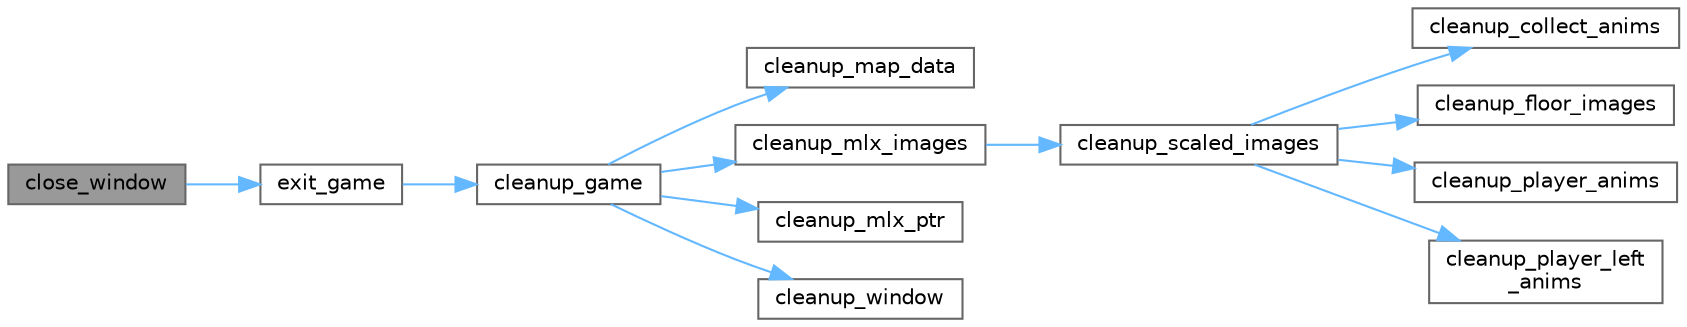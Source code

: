 digraph "close_window"
{
 // INTERACTIVE_SVG=YES
 // LATEX_PDF_SIZE
  bgcolor="transparent";
  edge [fontname=Helvetica,fontsize=10,labelfontname=Helvetica,labelfontsize=10];
  node [fontname=Helvetica,fontsize=10,shape=box,height=0.2,width=0.4];
  rankdir="LR";
  Node1 [id="Node000001",label="close_window",height=0.2,width=0.4,color="gray40", fillcolor="grey60", style="filled", fontcolor="black",tooltip=" "];
  Node1 -> Node2 [id="edge1_Node000001_Node000002",color="steelblue1",style="solid",tooltip=" "];
  Node2 [id="Node000002",label="exit_game",height=0.2,width=0.4,color="grey40", fillcolor="white", style="filled",URL="$main_8c.html#a11ca5d43d15c9c5efab34595354e649d",tooltip=" "];
  Node2 -> Node3 [id="edge2_Node000002_Node000003",color="steelblue1",style="solid",tooltip=" "];
  Node3 [id="Node000003",label="cleanup_game",height=0.2,width=0.4,color="grey40", fillcolor="white", style="filled",URL="$utils_8c.html#a6b166a434f4f8cc202d9c3feaf33af7a",tooltip=" "];
  Node3 -> Node4 [id="edge3_Node000003_Node000004",color="steelblue1",style="solid",tooltip=" "];
  Node4 [id="Node000004",label="cleanup_map_data",height=0.2,width=0.4,color="grey40", fillcolor="white", style="filled",URL="$utils_8c.html#abc5614c78184dfae0a3a6a03ee44d059",tooltip=" "];
  Node3 -> Node5 [id="edge4_Node000003_Node000005",color="steelblue1",style="solid",tooltip=" "];
  Node5 [id="Node000005",label="cleanup_mlx_images",height=0.2,width=0.4,color="grey40", fillcolor="white", style="filled",URL="$utils_8c.html#a72c99faf18094cf6f6f0bd4ec752f1ae",tooltip=" "];
  Node5 -> Node6 [id="edge5_Node000005_Node000006",color="steelblue1",style="solid",tooltip=" "];
  Node6 [id="Node000006",label="cleanup_scaled_images",height=0.2,width=0.4,color="grey40", fillcolor="white", style="filled",URL="$utils_8c.html#ae4fd4ad5940a64d7c443457de7e32359",tooltip=" "];
  Node6 -> Node7 [id="edge6_Node000006_Node000007",color="steelblue1",style="solid",tooltip=" "];
  Node7 [id="Node000007",label="cleanup_collect_anims",height=0.2,width=0.4,color="grey40", fillcolor="white", style="filled",URL="$utils_8c.html#a248d446aa9c26de1799fe09b07531c3d",tooltip=" "];
  Node6 -> Node8 [id="edge7_Node000006_Node000008",color="steelblue1",style="solid",tooltip=" "];
  Node8 [id="Node000008",label="cleanup_floor_images",height=0.2,width=0.4,color="grey40", fillcolor="white", style="filled",URL="$utils_8c.html#af696a35befccf80ea35fc848c9292fef",tooltip=" "];
  Node6 -> Node9 [id="edge8_Node000006_Node000009",color="steelblue1",style="solid",tooltip=" "];
  Node9 [id="Node000009",label="cleanup_player_anims",height=0.2,width=0.4,color="grey40", fillcolor="white", style="filled",URL="$utils_8c.html#a4644ff6c8a89161bb498cbce5edd4c27",tooltip=" "];
  Node6 -> Node10 [id="edge9_Node000006_Node000010",color="steelblue1",style="solid",tooltip=" "];
  Node10 [id="Node000010",label="cleanup_player_left\l_anims",height=0.2,width=0.4,color="grey40", fillcolor="white", style="filled",URL="$utils_8c.html#a55a5e38ede17361f52b74b7108edb421",tooltip=" "];
  Node3 -> Node11 [id="edge10_Node000003_Node000011",color="steelblue1",style="solid",tooltip=" "];
  Node11 [id="Node000011",label="cleanup_mlx_ptr",height=0.2,width=0.4,color="grey40", fillcolor="white", style="filled",URL="$utils_8c.html#a2cfca98fadaab70f5db802269eea3f46",tooltip=" "];
  Node3 -> Node12 [id="edge11_Node000003_Node000012",color="steelblue1",style="solid",tooltip=" "];
  Node12 [id="Node000012",label="cleanup_window",height=0.2,width=0.4,color="grey40", fillcolor="white", style="filled",URL="$utils_8c.html#a123b79110158baa49ed60b2d7a82eebb",tooltip=" "];
}
